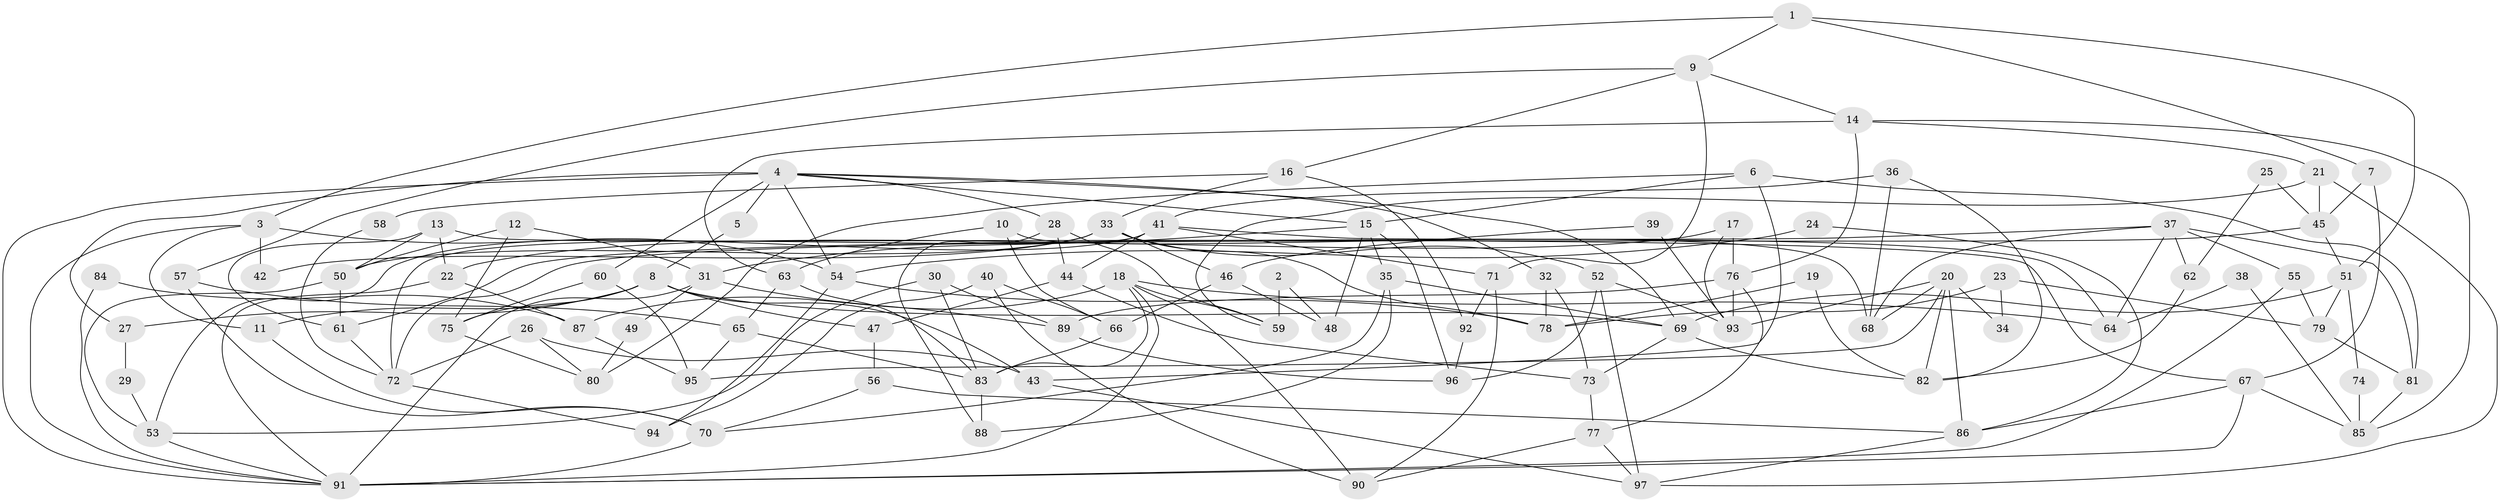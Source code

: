 // coarse degree distribution, {5: 0.2653061224489796, 3: 0.12244897959183673, 6: 0.12244897959183673, 7: 0.12244897959183673, 4: 0.16326530612244897, 2: 0.04081632653061224, 8: 0.10204081632653061, 12: 0.04081632653061224, 9: 0.02040816326530612}
// Generated by graph-tools (version 1.1) at 2025/37/03/04/25 23:37:14]
// undirected, 97 vertices, 194 edges
graph export_dot {
  node [color=gray90,style=filled];
  1;
  2;
  3;
  4;
  5;
  6;
  7;
  8;
  9;
  10;
  11;
  12;
  13;
  14;
  15;
  16;
  17;
  18;
  19;
  20;
  21;
  22;
  23;
  24;
  25;
  26;
  27;
  28;
  29;
  30;
  31;
  32;
  33;
  34;
  35;
  36;
  37;
  38;
  39;
  40;
  41;
  42;
  43;
  44;
  45;
  46;
  47;
  48;
  49;
  50;
  51;
  52;
  53;
  54;
  55;
  56;
  57;
  58;
  59;
  60;
  61;
  62;
  63;
  64;
  65;
  66;
  67;
  68;
  69;
  70;
  71;
  72;
  73;
  74;
  75;
  76;
  77;
  78;
  79;
  80;
  81;
  82;
  83;
  84;
  85;
  86;
  87;
  88;
  89;
  90;
  91;
  92;
  93;
  94;
  95;
  96;
  97;
  1 -- 51;
  1 -- 3;
  1 -- 7;
  1 -- 9;
  2 -- 48;
  2 -- 59;
  3 -- 11;
  3 -- 91;
  3 -- 42;
  3 -- 54;
  4 -- 28;
  4 -- 91;
  4 -- 5;
  4 -- 15;
  4 -- 27;
  4 -- 32;
  4 -- 54;
  4 -- 60;
  4 -- 69;
  5 -- 8;
  6 -- 43;
  6 -- 15;
  6 -- 80;
  6 -- 81;
  7 -- 67;
  7 -- 45;
  8 -- 75;
  8 -- 43;
  8 -- 11;
  8 -- 27;
  8 -- 47;
  8 -- 69;
  9 -- 16;
  9 -- 14;
  9 -- 57;
  9 -- 71;
  10 -- 63;
  10 -- 68;
  10 -- 66;
  11 -- 70;
  12 -- 50;
  12 -- 31;
  12 -- 75;
  13 -- 61;
  13 -- 22;
  13 -- 50;
  13 -- 67;
  14 -- 21;
  14 -- 63;
  14 -- 76;
  14 -- 85;
  15 -- 35;
  15 -- 31;
  15 -- 48;
  15 -- 96;
  16 -- 92;
  16 -- 33;
  16 -- 58;
  17 -- 76;
  17 -- 22;
  17 -- 93;
  18 -- 90;
  18 -- 91;
  18 -- 59;
  18 -- 64;
  18 -- 83;
  18 -- 87;
  19 -- 78;
  19 -- 82;
  20 -- 68;
  20 -- 93;
  20 -- 34;
  20 -- 82;
  20 -- 86;
  20 -- 95;
  21 -- 45;
  21 -- 97;
  21 -- 59;
  22 -- 87;
  22 -- 91;
  23 -- 79;
  23 -- 78;
  23 -- 34;
  24 -- 86;
  24 -- 54;
  25 -- 45;
  25 -- 62;
  26 -- 80;
  26 -- 72;
  26 -- 43;
  27 -- 29;
  28 -- 59;
  28 -- 88;
  28 -- 44;
  29 -- 53;
  30 -- 53;
  30 -- 83;
  30 -- 89;
  31 -- 89;
  31 -- 49;
  31 -- 91;
  32 -- 73;
  32 -- 78;
  33 -- 52;
  33 -- 78;
  33 -- 42;
  33 -- 46;
  33 -- 50;
  35 -- 70;
  35 -- 69;
  35 -- 88;
  36 -- 82;
  36 -- 41;
  36 -- 68;
  37 -- 81;
  37 -- 64;
  37 -- 55;
  37 -- 61;
  37 -- 62;
  37 -- 68;
  38 -- 64;
  38 -- 85;
  39 -- 93;
  39 -- 46;
  40 -- 66;
  40 -- 94;
  40 -- 90;
  41 -- 44;
  41 -- 53;
  41 -- 64;
  41 -- 71;
  41 -- 72;
  43 -- 97;
  44 -- 73;
  44 -- 47;
  45 -- 72;
  45 -- 51;
  46 -- 66;
  46 -- 48;
  47 -- 56;
  49 -- 80;
  50 -- 53;
  50 -- 61;
  51 -- 69;
  51 -- 74;
  51 -- 79;
  52 -- 96;
  52 -- 97;
  52 -- 93;
  53 -- 91;
  54 -- 78;
  54 -- 94;
  55 -- 91;
  55 -- 79;
  56 -- 86;
  56 -- 70;
  57 -- 70;
  57 -- 65;
  58 -- 72;
  60 -- 95;
  60 -- 75;
  61 -- 72;
  62 -- 82;
  63 -- 83;
  63 -- 65;
  65 -- 83;
  65 -- 95;
  66 -- 83;
  67 -- 85;
  67 -- 86;
  67 -- 91;
  69 -- 73;
  69 -- 82;
  70 -- 91;
  71 -- 90;
  71 -- 92;
  72 -- 94;
  73 -- 77;
  74 -- 85;
  75 -- 80;
  76 -- 93;
  76 -- 77;
  76 -- 89;
  77 -- 90;
  77 -- 97;
  79 -- 81;
  81 -- 85;
  83 -- 88;
  84 -- 87;
  84 -- 91;
  86 -- 97;
  87 -- 95;
  89 -- 96;
  92 -- 96;
}
